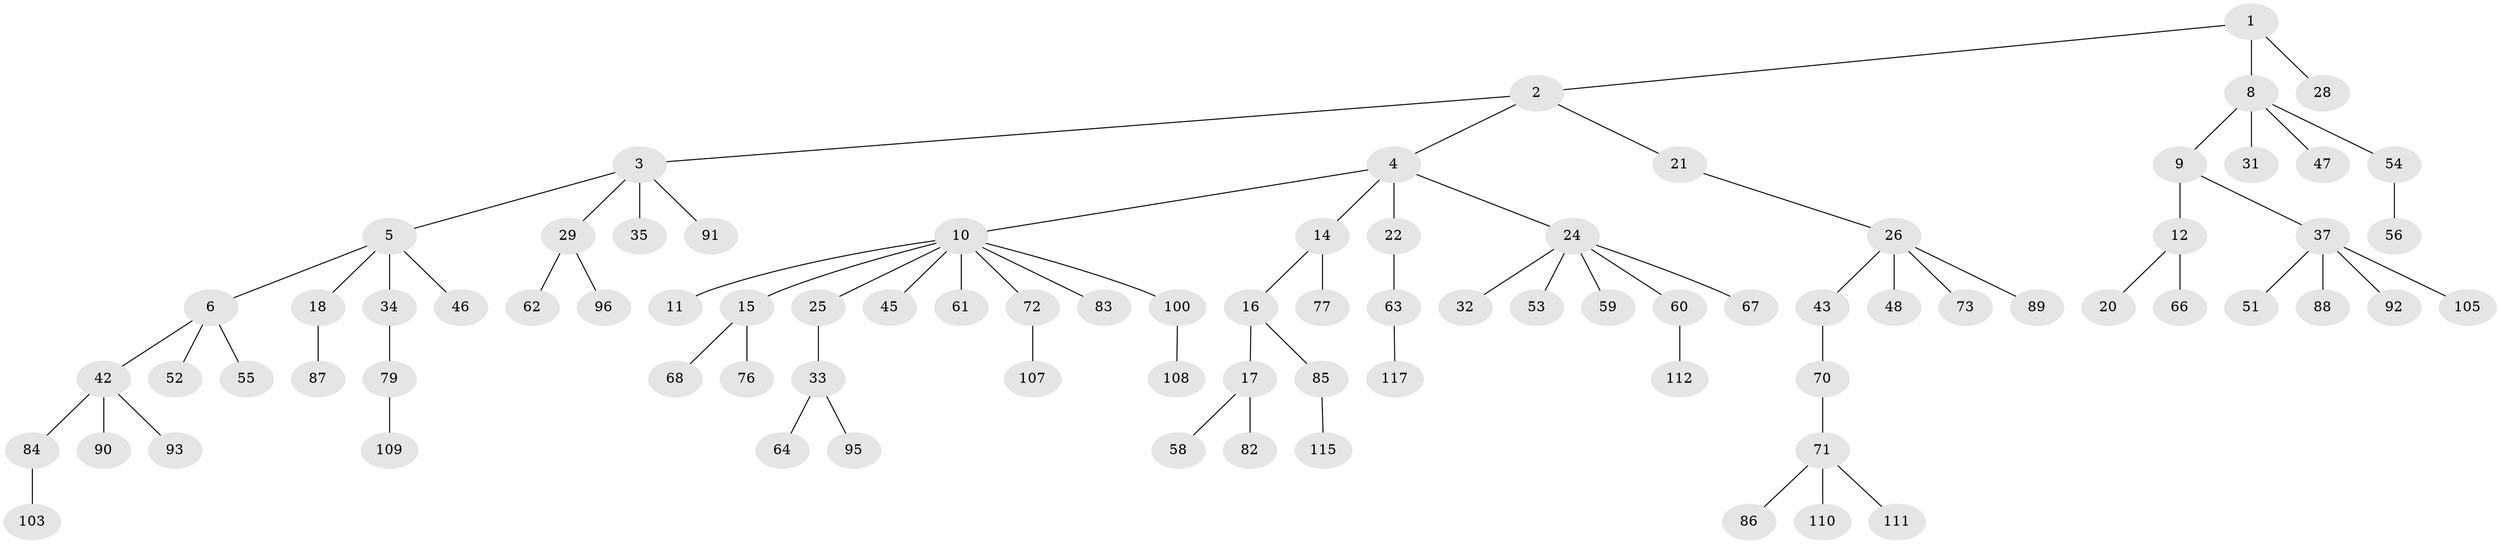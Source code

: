 // Generated by graph-tools (version 1.1) at 2025/24/03/03/25 07:24:07]
// undirected, 84 vertices, 83 edges
graph export_dot {
graph [start="1"]
  node [color=gray90,style=filled];
  1;
  2;
  3 [super="+13"];
  4 [super="+7"];
  5 [super="+23"];
  6;
  8;
  9 [super="+27"];
  10 [super="+30"];
  11;
  12 [super="+36"];
  14 [super="+39"];
  15 [super="+69"];
  16;
  17 [super="+19"];
  18 [super="+40"];
  20;
  21;
  22 [super="+50"];
  24 [super="+38"];
  25 [super="+118"];
  26 [super="+116"];
  28 [super="+101"];
  29 [super="+106"];
  31;
  32;
  33 [super="+113"];
  34 [super="+41"];
  35 [super="+81"];
  37 [super="+44"];
  42 [super="+57"];
  43 [super="+75"];
  45;
  46;
  47 [super="+65"];
  48 [super="+49"];
  51;
  52 [super="+97"];
  53;
  54 [super="+114"];
  55;
  56;
  58;
  59;
  60;
  61;
  62;
  63 [super="+99"];
  64 [super="+98"];
  66;
  67;
  68;
  70;
  71 [super="+78"];
  72 [super="+74"];
  73 [super="+104"];
  76;
  77;
  79 [super="+80"];
  82;
  83;
  84 [super="+94"];
  85 [super="+102"];
  86;
  87;
  88;
  89;
  90;
  91;
  92;
  93;
  95;
  96;
  100;
  103;
  105;
  107;
  108;
  109;
  110;
  111;
  112;
  115;
  117;
  1 -- 2;
  1 -- 8;
  1 -- 28;
  2 -- 3;
  2 -- 4;
  2 -- 21;
  3 -- 5;
  3 -- 29;
  3 -- 35;
  3 -- 91;
  4 -- 14;
  4 -- 24;
  4 -- 10;
  4 -- 22;
  5 -- 6;
  5 -- 18;
  5 -- 34;
  5 -- 46;
  6 -- 42;
  6 -- 52;
  6 -- 55;
  8 -- 9;
  8 -- 31;
  8 -- 47;
  8 -- 54;
  9 -- 12;
  9 -- 37;
  10 -- 11;
  10 -- 15;
  10 -- 25;
  10 -- 61;
  10 -- 83;
  10 -- 72;
  10 -- 100;
  10 -- 45;
  12 -- 20;
  12 -- 66;
  14 -- 16;
  14 -- 77;
  15 -- 68;
  15 -- 76;
  16 -- 17;
  16 -- 85;
  17 -- 58;
  17 -- 82;
  18 -- 87;
  21 -- 26;
  22 -- 63;
  24 -- 32;
  24 -- 60;
  24 -- 59;
  24 -- 67;
  24 -- 53;
  25 -- 33;
  26 -- 43;
  26 -- 48;
  26 -- 73;
  26 -- 89;
  29 -- 62;
  29 -- 96;
  33 -- 64;
  33 -- 95;
  34 -- 79;
  37 -- 51;
  37 -- 88;
  37 -- 92;
  37 -- 105;
  42 -- 93;
  42 -- 84;
  42 -- 90;
  43 -- 70;
  54 -- 56;
  60 -- 112;
  63 -- 117;
  70 -- 71;
  71 -- 110;
  71 -- 111;
  71 -- 86;
  72 -- 107;
  79 -- 109;
  84 -- 103;
  85 -- 115;
  100 -- 108;
}
